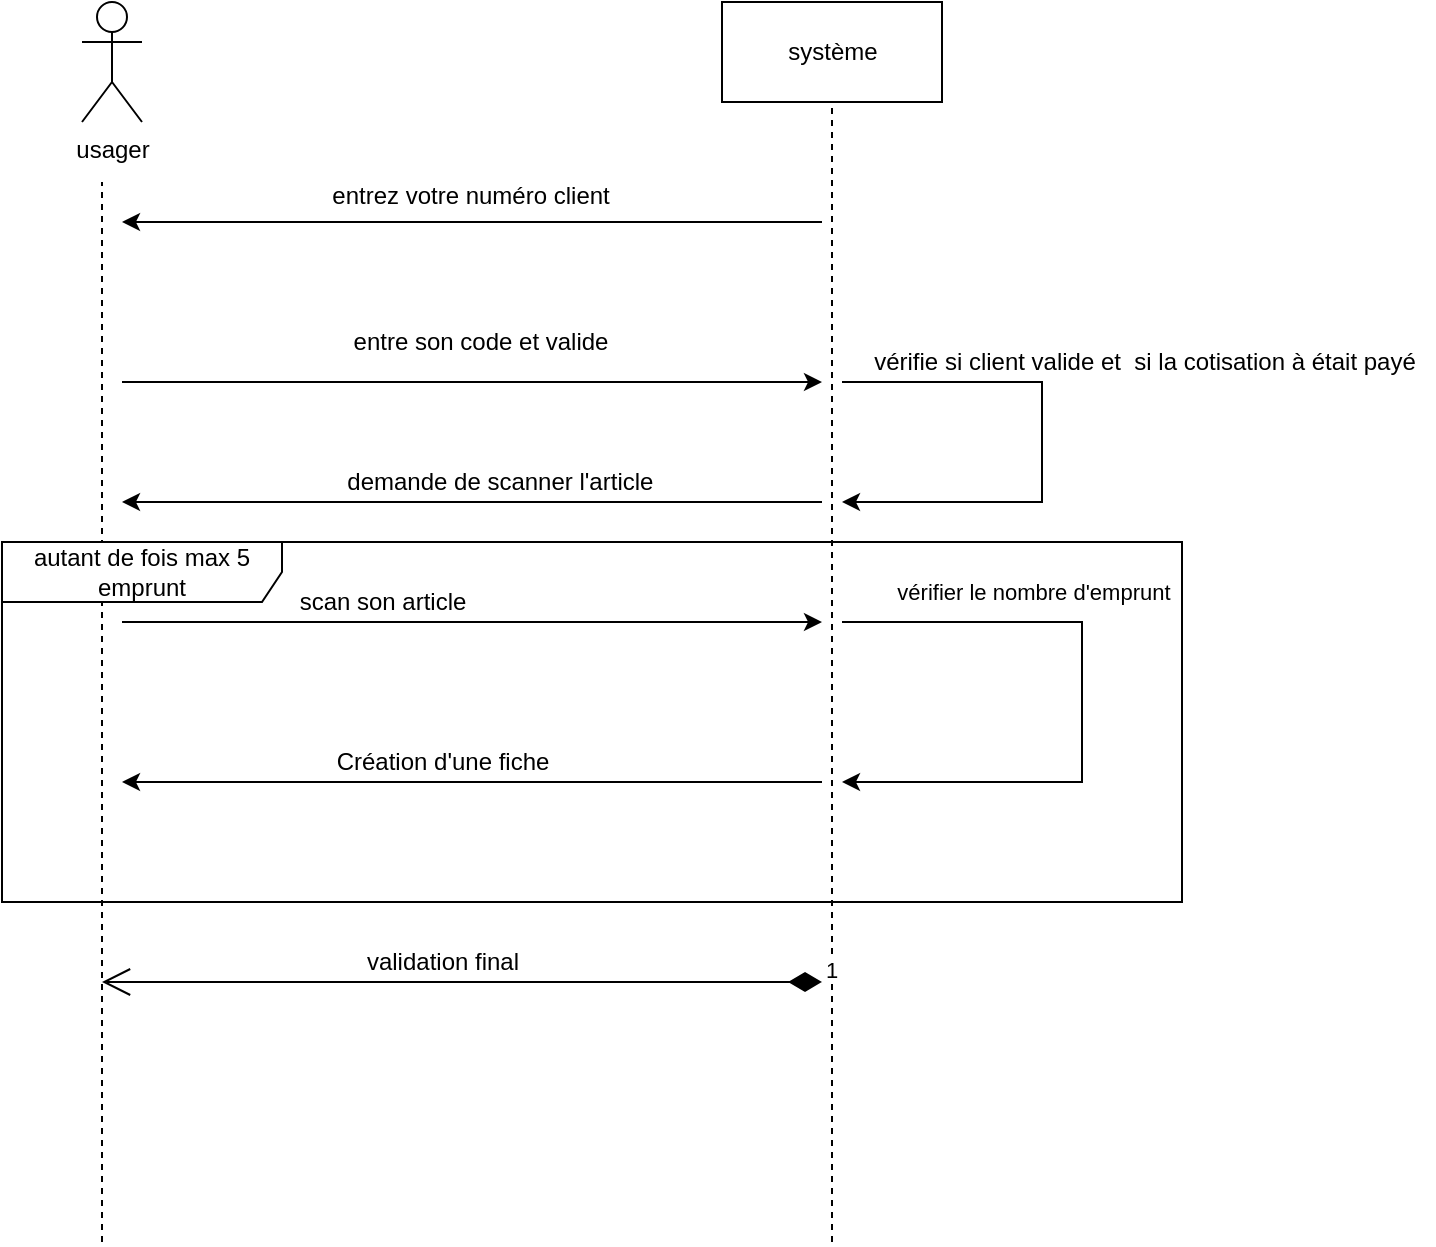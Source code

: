 <mxfile version="15.5.4" type="embed"><diagram id="kgpKYQtTHZ0yAKxKKP6v" name="Page-1"><mxGraphModel dx="882" dy="727" grid="1" gridSize="10" guides="1" tooltips="1" connect="1" arrows="1" fold="1" page="1" pageScale="1" pageWidth="850" pageHeight="1400" math="0" shadow="0"><root><mxCell id="0"/><mxCell id="1" parent="0"/><mxCell id="Xf4pGCJA_2V8HKtEPTvi-1" value="usager" style="shape=umlActor;verticalLabelPosition=bottom;verticalAlign=top;html=1;outlineConnect=0;" parent="1" vertex="1"><mxGeometry x="180" y="50" width="30" height="60" as="geometry"/></mxCell><mxCell id="Xf4pGCJA_2V8HKtEPTvi-4" value="système" style="html=1;" parent="1" vertex="1"><mxGeometry x="500" y="50" width="110" height="50" as="geometry"/></mxCell><mxCell id="Xf4pGCJA_2V8HKtEPTvi-5" value="" style="endArrow=none;dashed=1;html=1;rounded=0;" parent="1" edge="1"><mxGeometry width="50" height="50" relative="1" as="geometry"><mxPoint x="190" y="670" as="sourcePoint"/><mxPoint x="190" y="140" as="targetPoint"/></mxGeometry></mxCell><mxCell id="Xf4pGCJA_2V8HKtEPTvi-6" value="" style="endArrow=none;dashed=1;html=1;rounded=0;entryX=0.5;entryY=1;entryDx=0;entryDy=0;" parent="1" target="Xf4pGCJA_2V8HKtEPTvi-4" edge="1"><mxGeometry width="50" height="50" relative="1" as="geometry"><mxPoint x="555" y="670" as="sourcePoint"/><mxPoint x="450" y="350" as="targetPoint"/></mxGeometry></mxCell><mxCell id="Xf4pGCJA_2V8HKtEPTvi-7" value="" style="endArrow=classic;html=1;rounded=0;" parent="1" edge="1"><mxGeometry width="50" height="50" relative="1" as="geometry"><mxPoint x="550" y="160" as="sourcePoint"/><mxPoint x="200" y="160" as="targetPoint"/></mxGeometry></mxCell><mxCell id="Xf4pGCJA_2V8HKtEPTvi-8" value="entrez votre numéro client" style="text;html=1;align=center;verticalAlign=middle;resizable=0;points=[];autosize=1;strokeColor=none;fillColor=none;" parent="1" vertex="1"><mxGeometry x="299" y="137" width="150" height="20" as="geometry"/></mxCell><mxCell id="Xf4pGCJA_2V8HKtEPTvi-9" value="" style="endArrow=classic;html=1;rounded=0;" parent="1" edge="1"><mxGeometry width="50" height="50" relative="1" as="geometry"><mxPoint x="200" y="240" as="sourcePoint"/><mxPoint x="550" y="240" as="targetPoint"/></mxGeometry></mxCell><mxCell id="Xf4pGCJA_2V8HKtEPTvi-10" value="entre son code et valide" style="text;html=1;align=center;verticalAlign=middle;resizable=0;points=[];autosize=1;strokeColor=none;fillColor=none;" parent="1" vertex="1"><mxGeometry x="309" y="210" width="140" height="20" as="geometry"/></mxCell><mxCell id="Xf4pGCJA_2V8HKtEPTvi-11" value="" style="endArrow=classic;html=1;rounded=0;" parent="1" edge="1"><mxGeometry width="50" height="50" relative="1" as="geometry"><mxPoint x="550" y="300" as="sourcePoint"/><mxPoint x="200" y="300" as="targetPoint"/></mxGeometry></mxCell><mxCell id="Xf4pGCJA_2V8HKtEPTvi-12" value="&amp;nbsp;demande de scanner l'article" style="text;html=1;align=center;verticalAlign=middle;resizable=0;points=[];autosize=1;strokeColor=none;fillColor=none;" parent="1" vertex="1"><mxGeometry x="302" y="280" width="170" height="20" as="geometry"/></mxCell><mxCell id="Xf4pGCJA_2V8HKtEPTvi-13" value="" style="endArrow=classic;html=1;rounded=0;" parent="1" edge="1"><mxGeometry width="50" height="50" relative="1" as="geometry"><mxPoint x="200" y="360" as="sourcePoint"/><mxPoint x="550" y="360" as="targetPoint"/></mxGeometry></mxCell><mxCell id="Xf4pGCJA_2V8HKtEPTvi-14" value="scan son article" style="text;html=1;align=center;verticalAlign=middle;resizable=0;points=[];autosize=1;strokeColor=none;fillColor=none;" parent="1" vertex="1"><mxGeometry x="280" y="340" width="100" height="20" as="geometry"/></mxCell><mxCell id="Xf4pGCJA_2V8HKtEPTvi-15" value="" style="endArrow=classic;html=1;rounded=0;" parent="1" edge="1"><mxGeometry width="50" height="50" relative="1" as="geometry"><mxPoint x="560" y="360" as="sourcePoint"/><mxPoint x="560" y="440" as="targetPoint"/><Array as="points"><mxPoint x="680" y="360"/><mxPoint x="680" y="440"/></Array></mxGeometry></mxCell><mxCell id="Xf4pGCJA_2V8HKtEPTvi-16" value="vérifier le nombre d'emprunt&amp;nbsp;" style="edgeLabel;html=1;align=center;verticalAlign=middle;resizable=0;points=[];" parent="Xf4pGCJA_2V8HKtEPTvi-15" vertex="1" connectable="0"><mxGeometry x="0.137" y="-4" relative="1" as="geometry"><mxPoint x="-19" y="-77" as="offset"/></mxGeometry></mxCell><mxCell id="Xf4pGCJA_2V8HKtEPTvi-17" value="" style="endArrow=classic;html=1;rounded=0;" parent="1" edge="1"><mxGeometry width="50" height="50" relative="1" as="geometry"><mxPoint x="560" y="240" as="sourcePoint"/><mxPoint x="560" y="300" as="targetPoint"/><Array as="points"><mxPoint x="660" y="240"/><mxPoint x="660" y="300"/></Array></mxGeometry></mxCell><mxCell id="Xf4pGCJA_2V8HKtEPTvi-18" value="vérifie si client valide et&amp;nbsp; si la cotisation à était payé" style="text;html=1;align=center;verticalAlign=middle;resizable=0;points=[];autosize=1;strokeColor=none;fillColor=none;" parent="1" vertex="1"><mxGeometry x="566" y="220" width="290" height="20" as="geometry"/></mxCell><mxCell id="Xf4pGCJA_2V8HKtEPTvi-19" value="" style="endArrow=classic;html=1;rounded=0;" parent="1" edge="1"><mxGeometry width="50" height="50" relative="1" as="geometry"><mxPoint x="550" y="440" as="sourcePoint"/><mxPoint x="200" y="440" as="targetPoint"/></mxGeometry></mxCell><mxCell id="Xf4pGCJA_2V8HKtEPTvi-20" value="Création d'une fiche" style="text;html=1;align=center;verticalAlign=middle;resizable=0;points=[];autosize=1;strokeColor=none;fillColor=none;" parent="1" vertex="1"><mxGeometry x="300" y="420" width="120" height="20" as="geometry"/></mxCell><mxCell id="2" value="autant de fois max 5 emprunt" style="shape=umlFrame;whiteSpace=wrap;html=1;width=140;height=30;" parent="1" vertex="1"><mxGeometry x="140" y="320" width="590" height="180" as="geometry"/></mxCell><mxCell id="4" value="1" style="endArrow=open;html=1;endSize=12;startArrow=diamondThin;startSize=14;startFill=1;edgeStyle=orthogonalEdgeStyle;align=left;verticalAlign=bottom;" parent="1" edge="1"><mxGeometry x="-1" y="3" relative="1" as="geometry"><mxPoint x="550" y="540" as="sourcePoint"/><mxPoint x="190" y="540" as="targetPoint"/><Array as="points"><mxPoint x="210" y="540"/><mxPoint x="210" y="540"/></Array></mxGeometry></mxCell><mxCell id="5" value="validation final" style="text;html=1;align=center;verticalAlign=middle;resizable=0;points=[];autosize=1;strokeColor=none;" parent="1" vertex="1"><mxGeometry x="315" y="520" width="90" height="20" as="geometry"/></mxCell></root></mxGraphModel></diagram></mxfile>